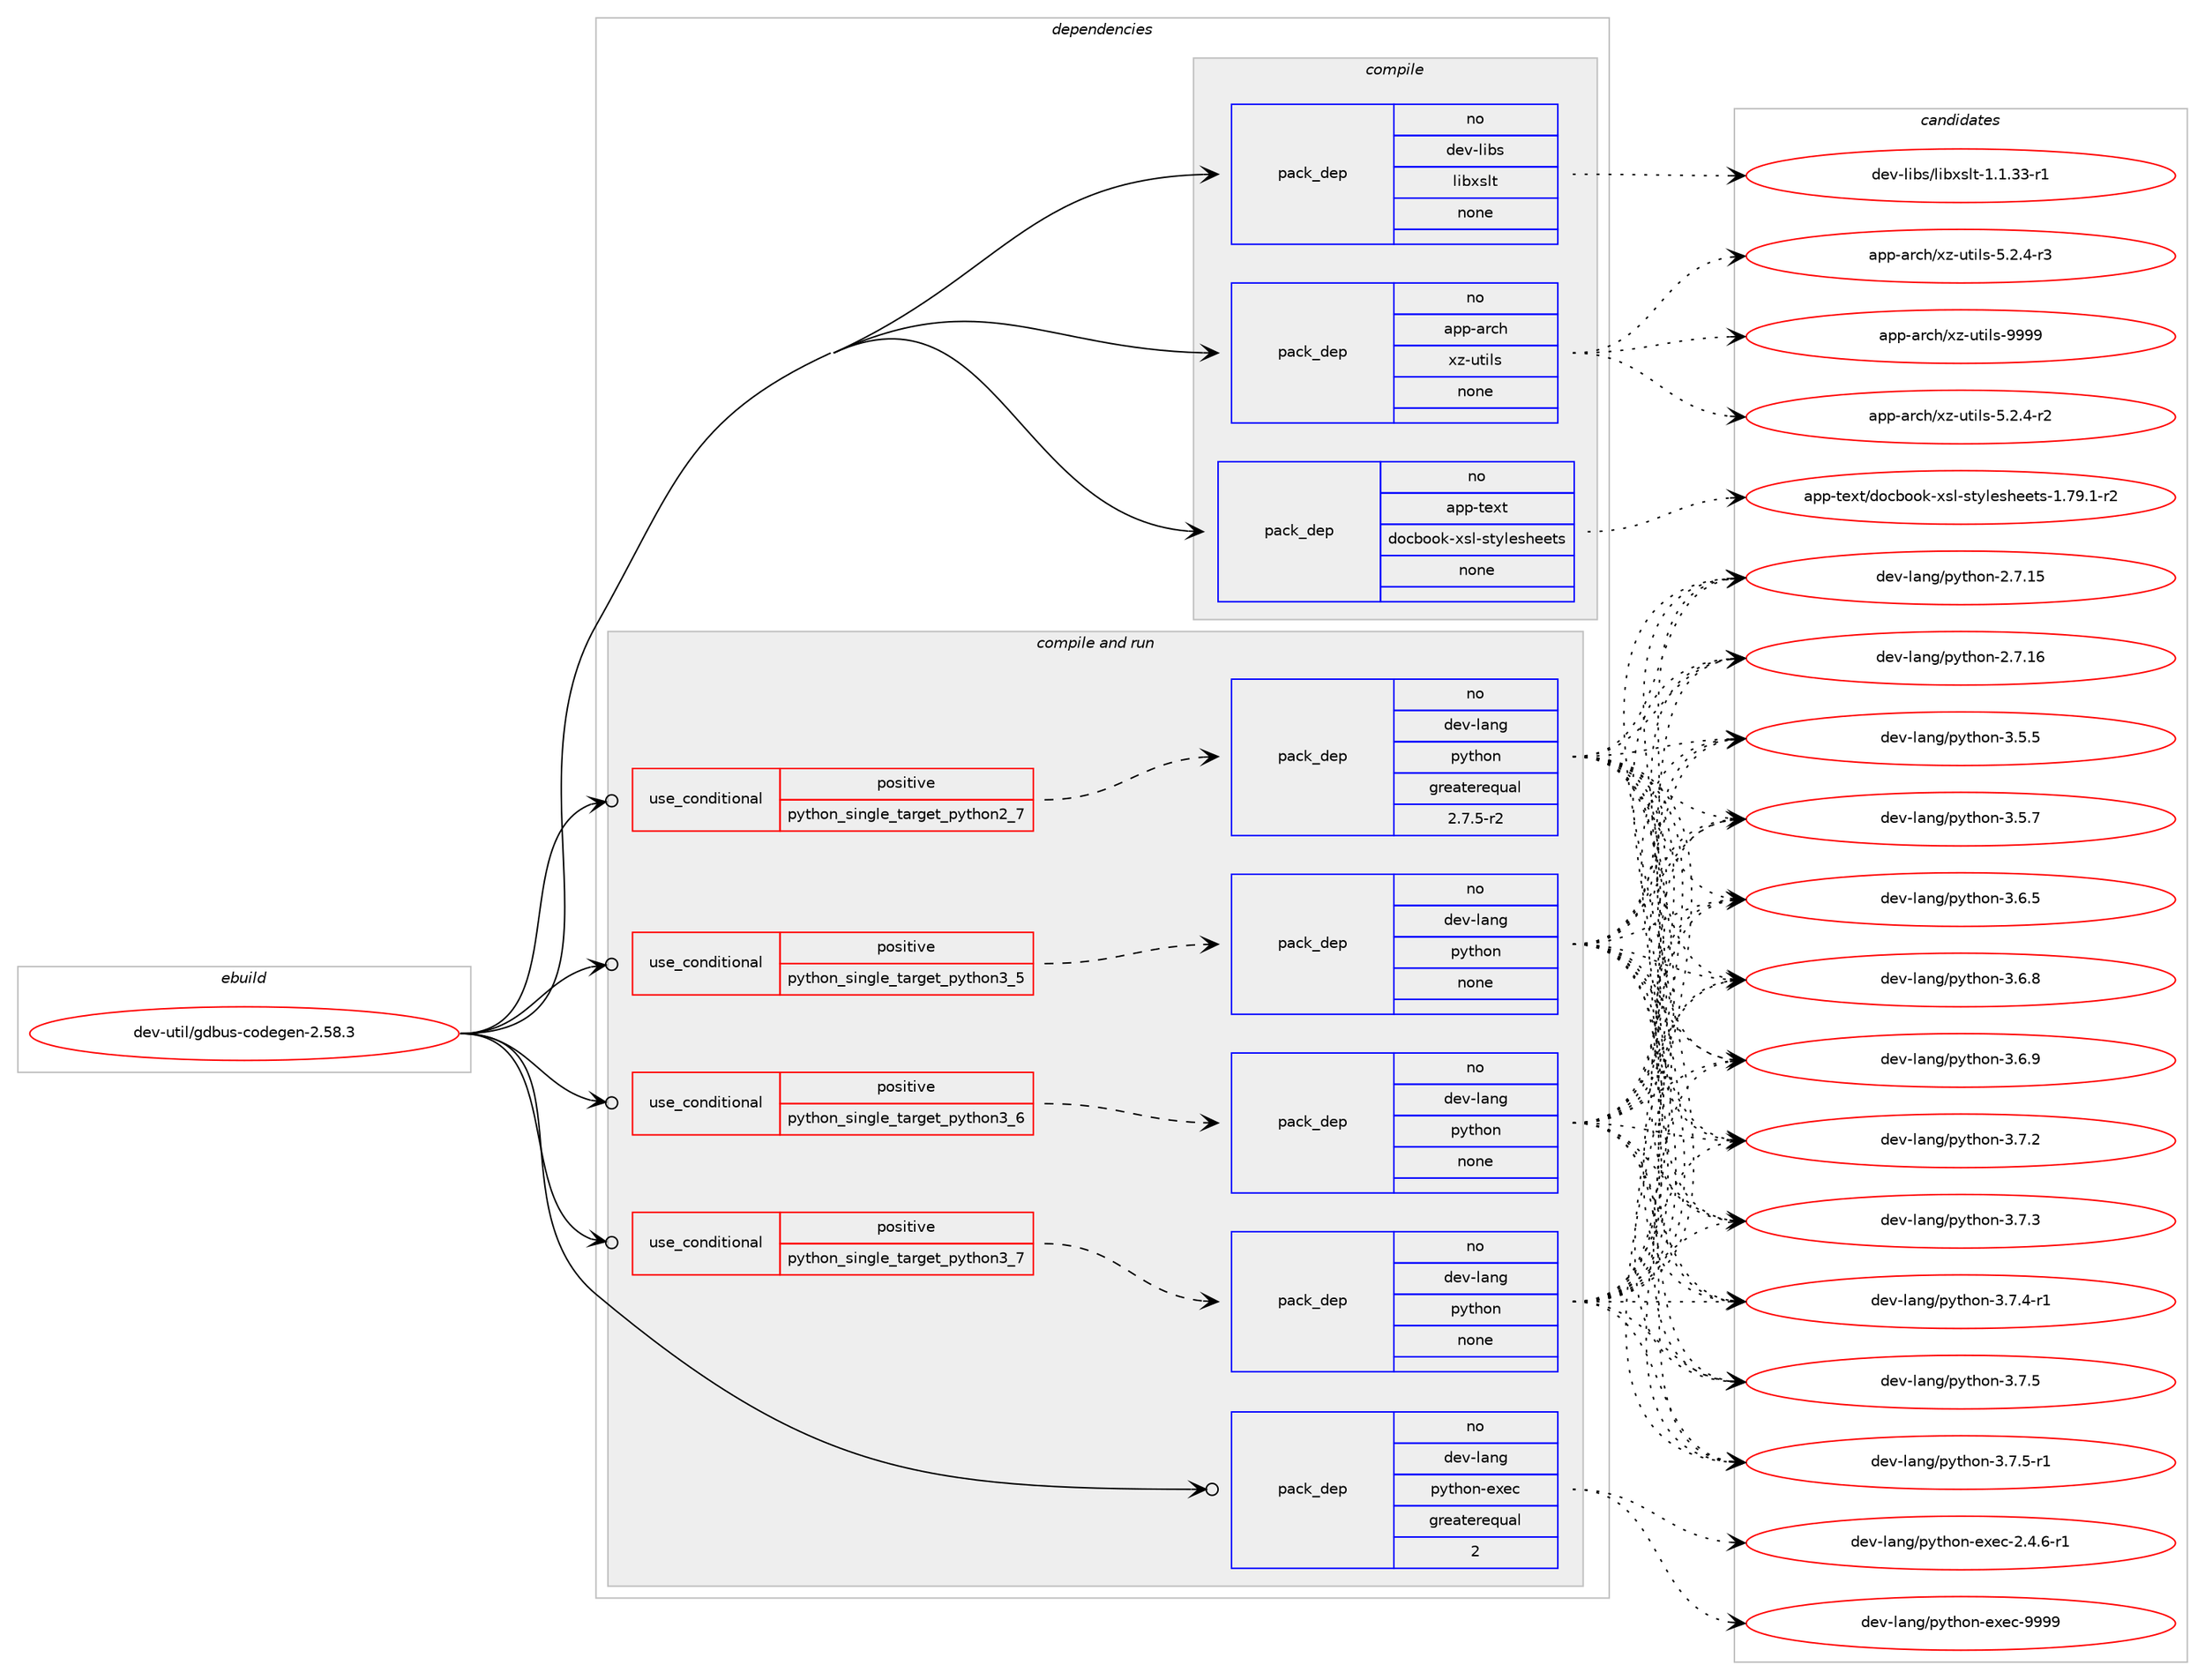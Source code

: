 digraph prolog {

# *************
# Graph options
# *************

newrank=true;
concentrate=true;
compound=true;
graph [rankdir=LR,fontname=Helvetica,fontsize=10,ranksep=1.5];#, ranksep=2.5, nodesep=0.2];
edge  [arrowhead=vee];
node  [fontname=Helvetica,fontsize=10];

# **********
# The ebuild
# **********

subgraph cluster_leftcol {
color=gray;
rank=same;
label=<<i>ebuild</i>>;
id [label="dev-util/gdbus-codegen-2.58.3", color=red, width=4, href="../dev-util/gdbus-codegen-2.58.3.svg"];
}

# ****************
# The dependencies
# ****************

subgraph cluster_midcol {
color=gray;
label=<<i>dependencies</i>>;
subgraph cluster_compile {
fillcolor="#eeeeee";
style=filled;
label=<<i>compile</i>>;
subgraph pack534191 {
dependency728971 [label=<<TABLE BORDER="0" CELLBORDER="1" CELLSPACING="0" CELLPADDING="4" WIDTH="220"><TR><TD ROWSPAN="6" CELLPADDING="30">pack_dep</TD></TR><TR><TD WIDTH="110">no</TD></TR><TR><TD>app-arch</TD></TR><TR><TD>xz-utils</TD></TR><TR><TD>none</TD></TR><TR><TD></TD></TR></TABLE>>, shape=none, color=blue];
}
id:e -> dependency728971:w [weight=20,style="solid",arrowhead="vee"];
subgraph pack534192 {
dependency728972 [label=<<TABLE BORDER="0" CELLBORDER="1" CELLSPACING="0" CELLPADDING="4" WIDTH="220"><TR><TD ROWSPAN="6" CELLPADDING="30">pack_dep</TD></TR><TR><TD WIDTH="110">no</TD></TR><TR><TD>app-text</TD></TR><TR><TD>docbook-xsl-stylesheets</TD></TR><TR><TD>none</TD></TR><TR><TD></TD></TR></TABLE>>, shape=none, color=blue];
}
id:e -> dependency728972:w [weight=20,style="solid",arrowhead="vee"];
subgraph pack534193 {
dependency728973 [label=<<TABLE BORDER="0" CELLBORDER="1" CELLSPACING="0" CELLPADDING="4" WIDTH="220"><TR><TD ROWSPAN="6" CELLPADDING="30">pack_dep</TD></TR><TR><TD WIDTH="110">no</TD></TR><TR><TD>dev-libs</TD></TR><TR><TD>libxslt</TD></TR><TR><TD>none</TD></TR><TR><TD></TD></TR></TABLE>>, shape=none, color=blue];
}
id:e -> dependency728973:w [weight=20,style="solid",arrowhead="vee"];
}
subgraph cluster_compileandrun {
fillcolor="#eeeeee";
style=filled;
label=<<i>compile and run</i>>;
subgraph cond182647 {
dependency728974 [label=<<TABLE BORDER="0" CELLBORDER="1" CELLSPACING="0" CELLPADDING="4"><TR><TD ROWSPAN="3" CELLPADDING="10">use_conditional</TD></TR><TR><TD>positive</TD></TR><TR><TD>python_single_target_python2_7</TD></TR></TABLE>>, shape=none, color=red];
subgraph pack534194 {
dependency728975 [label=<<TABLE BORDER="0" CELLBORDER="1" CELLSPACING="0" CELLPADDING="4" WIDTH="220"><TR><TD ROWSPAN="6" CELLPADDING="30">pack_dep</TD></TR><TR><TD WIDTH="110">no</TD></TR><TR><TD>dev-lang</TD></TR><TR><TD>python</TD></TR><TR><TD>greaterequal</TD></TR><TR><TD>2.7.5-r2</TD></TR></TABLE>>, shape=none, color=blue];
}
dependency728974:e -> dependency728975:w [weight=20,style="dashed",arrowhead="vee"];
}
id:e -> dependency728974:w [weight=20,style="solid",arrowhead="odotvee"];
subgraph cond182648 {
dependency728976 [label=<<TABLE BORDER="0" CELLBORDER="1" CELLSPACING="0" CELLPADDING="4"><TR><TD ROWSPAN="3" CELLPADDING="10">use_conditional</TD></TR><TR><TD>positive</TD></TR><TR><TD>python_single_target_python3_5</TD></TR></TABLE>>, shape=none, color=red];
subgraph pack534195 {
dependency728977 [label=<<TABLE BORDER="0" CELLBORDER="1" CELLSPACING="0" CELLPADDING="4" WIDTH="220"><TR><TD ROWSPAN="6" CELLPADDING="30">pack_dep</TD></TR><TR><TD WIDTH="110">no</TD></TR><TR><TD>dev-lang</TD></TR><TR><TD>python</TD></TR><TR><TD>none</TD></TR><TR><TD></TD></TR></TABLE>>, shape=none, color=blue];
}
dependency728976:e -> dependency728977:w [weight=20,style="dashed",arrowhead="vee"];
}
id:e -> dependency728976:w [weight=20,style="solid",arrowhead="odotvee"];
subgraph cond182649 {
dependency728978 [label=<<TABLE BORDER="0" CELLBORDER="1" CELLSPACING="0" CELLPADDING="4"><TR><TD ROWSPAN="3" CELLPADDING="10">use_conditional</TD></TR><TR><TD>positive</TD></TR><TR><TD>python_single_target_python3_6</TD></TR></TABLE>>, shape=none, color=red];
subgraph pack534196 {
dependency728979 [label=<<TABLE BORDER="0" CELLBORDER="1" CELLSPACING="0" CELLPADDING="4" WIDTH="220"><TR><TD ROWSPAN="6" CELLPADDING="30">pack_dep</TD></TR><TR><TD WIDTH="110">no</TD></TR><TR><TD>dev-lang</TD></TR><TR><TD>python</TD></TR><TR><TD>none</TD></TR><TR><TD></TD></TR></TABLE>>, shape=none, color=blue];
}
dependency728978:e -> dependency728979:w [weight=20,style="dashed",arrowhead="vee"];
}
id:e -> dependency728978:w [weight=20,style="solid",arrowhead="odotvee"];
subgraph cond182650 {
dependency728980 [label=<<TABLE BORDER="0" CELLBORDER="1" CELLSPACING="0" CELLPADDING="4"><TR><TD ROWSPAN="3" CELLPADDING="10">use_conditional</TD></TR><TR><TD>positive</TD></TR><TR><TD>python_single_target_python3_7</TD></TR></TABLE>>, shape=none, color=red];
subgraph pack534197 {
dependency728981 [label=<<TABLE BORDER="0" CELLBORDER="1" CELLSPACING="0" CELLPADDING="4" WIDTH="220"><TR><TD ROWSPAN="6" CELLPADDING="30">pack_dep</TD></TR><TR><TD WIDTH="110">no</TD></TR><TR><TD>dev-lang</TD></TR><TR><TD>python</TD></TR><TR><TD>none</TD></TR><TR><TD></TD></TR></TABLE>>, shape=none, color=blue];
}
dependency728980:e -> dependency728981:w [weight=20,style="dashed",arrowhead="vee"];
}
id:e -> dependency728980:w [weight=20,style="solid",arrowhead="odotvee"];
subgraph pack534198 {
dependency728982 [label=<<TABLE BORDER="0" CELLBORDER="1" CELLSPACING="0" CELLPADDING="4" WIDTH="220"><TR><TD ROWSPAN="6" CELLPADDING="30">pack_dep</TD></TR><TR><TD WIDTH="110">no</TD></TR><TR><TD>dev-lang</TD></TR><TR><TD>python-exec</TD></TR><TR><TD>greaterequal</TD></TR><TR><TD>2</TD></TR></TABLE>>, shape=none, color=blue];
}
id:e -> dependency728982:w [weight=20,style="solid",arrowhead="odotvee"];
}
subgraph cluster_run {
fillcolor="#eeeeee";
style=filled;
label=<<i>run</i>>;
}
}

# **************
# The candidates
# **************

subgraph cluster_choices {
rank=same;
color=gray;
label=<<i>candidates</i>>;

subgraph choice534191 {
color=black;
nodesep=1;
choice9711211245971149910447120122451171161051081154553465046524511450 [label="app-arch/xz-utils-5.2.4-r2", color=red, width=4,href="../app-arch/xz-utils-5.2.4-r2.svg"];
choice9711211245971149910447120122451171161051081154553465046524511451 [label="app-arch/xz-utils-5.2.4-r3", color=red, width=4,href="../app-arch/xz-utils-5.2.4-r3.svg"];
choice9711211245971149910447120122451171161051081154557575757 [label="app-arch/xz-utils-9999", color=red, width=4,href="../app-arch/xz-utils-9999.svg"];
dependency728971:e -> choice9711211245971149910447120122451171161051081154553465046524511450:w [style=dotted,weight="100"];
dependency728971:e -> choice9711211245971149910447120122451171161051081154553465046524511451:w [style=dotted,weight="100"];
dependency728971:e -> choice9711211245971149910447120122451171161051081154557575757:w [style=dotted,weight="100"];
}
subgraph choice534192 {
color=black;
nodesep=1;
choice97112112451161011201164710011199981111111074512011510845115116121108101115104101101116115454946555746494511450 [label="app-text/docbook-xsl-stylesheets-1.79.1-r2", color=red, width=4,href="../app-text/docbook-xsl-stylesheets-1.79.1-r2.svg"];
dependency728972:e -> choice97112112451161011201164710011199981111111074512011510845115116121108101115104101101116115454946555746494511450:w [style=dotted,weight="100"];
}
subgraph choice534193 {
color=black;
nodesep=1;
choice10010111845108105981154710810598120115108116454946494651514511449 [label="dev-libs/libxslt-1.1.33-r1", color=red, width=4,href="../dev-libs/libxslt-1.1.33-r1.svg"];
dependency728973:e -> choice10010111845108105981154710810598120115108116454946494651514511449:w [style=dotted,weight="100"];
}
subgraph choice534194 {
color=black;
nodesep=1;
choice10010111845108971101034711212111610411111045504655464953 [label="dev-lang/python-2.7.15", color=red, width=4,href="../dev-lang/python-2.7.15.svg"];
choice10010111845108971101034711212111610411111045504655464954 [label="dev-lang/python-2.7.16", color=red, width=4,href="../dev-lang/python-2.7.16.svg"];
choice100101118451089711010347112121116104111110455146534653 [label="dev-lang/python-3.5.5", color=red, width=4,href="../dev-lang/python-3.5.5.svg"];
choice100101118451089711010347112121116104111110455146534655 [label="dev-lang/python-3.5.7", color=red, width=4,href="../dev-lang/python-3.5.7.svg"];
choice100101118451089711010347112121116104111110455146544653 [label="dev-lang/python-3.6.5", color=red, width=4,href="../dev-lang/python-3.6.5.svg"];
choice100101118451089711010347112121116104111110455146544656 [label="dev-lang/python-3.6.8", color=red, width=4,href="../dev-lang/python-3.6.8.svg"];
choice100101118451089711010347112121116104111110455146544657 [label="dev-lang/python-3.6.9", color=red, width=4,href="../dev-lang/python-3.6.9.svg"];
choice100101118451089711010347112121116104111110455146554650 [label="dev-lang/python-3.7.2", color=red, width=4,href="../dev-lang/python-3.7.2.svg"];
choice100101118451089711010347112121116104111110455146554651 [label="dev-lang/python-3.7.3", color=red, width=4,href="../dev-lang/python-3.7.3.svg"];
choice1001011184510897110103471121211161041111104551465546524511449 [label="dev-lang/python-3.7.4-r1", color=red, width=4,href="../dev-lang/python-3.7.4-r1.svg"];
choice100101118451089711010347112121116104111110455146554653 [label="dev-lang/python-3.7.5", color=red, width=4,href="../dev-lang/python-3.7.5.svg"];
choice1001011184510897110103471121211161041111104551465546534511449 [label="dev-lang/python-3.7.5-r1", color=red, width=4,href="../dev-lang/python-3.7.5-r1.svg"];
dependency728975:e -> choice10010111845108971101034711212111610411111045504655464953:w [style=dotted,weight="100"];
dependency728975:e -> choice10010111845108971101034711212111610411111045504655464954:w [style=dotted,weight="100"];
dependency728975:e -> choice100101118451089711010347112121116104111110455146534653:w [style=dotted,weight="100"];
dependency728975:e -> choice100101118451089711010347112121116104111110455146534655:w [style=dotted,weight="100"];
dependency728975:e -> choice100101118451089711010347112121116104111110455146544653:w [style=dotted,weight="100"];
dependency728975:e -> choice100101118451089711010347112121116104111110455146544656:w [style=dotted,weight="100"];
dependency728975:e -> choice100101118451089711010347112121116104111110455146544657:w [style=dotted,weight="100"];
dependency728975:e -> choice100101118451089711010347112121116104111110455146554650:w [style=dotted,weight="100"];
dependency728975:e -> choice100101118451089711010347112121116104111110455146554651:w [style=dotted,weight="100"];
dependency728975:e -> choice1001011184510897110103471121211161041111104551465546524511449:w [style=dotted,weight="100"];
dependency728975:e -> choice100101118451089711010347112121116104111110455146554653:w [style=dotted,weight="100"];
dependency728975:e -> choice1001011184510897110103471121211161041111104551465546534511449:w [style=dotted,weight="100"];
}
subgraph choice534195 {
color=black;
nodesep=1;
choice10010111845108971101034711212111610411111045504655464953 [label="dev-lang/python-2.7.15", color=red, width=4,href="../dev-lang/python-2.7.15.svg"];
choice10010111845108971101034711212111610411111045504655464954 [label="dev-lang/python-2.7.16", color=red, width=4,href="../dev-lang/python-2.7.16.svg"];
choice100101118451089711010347112121116104111110455146534653 [label="dev-lang/python-3.5.5", color=red, width=4,href="../dev-lang/python-3.5.5.svg"];
choice100101118451089711010347112121116104111110455146534655 [label="dev-lang/python-3.5.7", color=red, width=4,href="../dev-lang/python-3.5.7.svg"];
choice100101118451089711010347112121116104111110455146544653 [label="dev-lang/python-3.6.5", color=red, width=4,href="../dev-lang/python-3.6.5.svg"];
choice100101118451089711010347112121116104111110455146544656 [label="dev-lang/python-3.6.8", color=red, width=4,href="../dev-lang/python-3.6.8.svg"];
choice100101118451089711010347112121116104111110455146544657 [label="dev-lang/python-3.6.9", color=red, width=4,href="../dev-lang/python-3.6.9.svg"];
choice100101118451089711010347112121116104111110455146554650 [label="dev-lang/python-3.7.2", color=red, width=4,href="../dev-lang/python-3.7.2.svg"];
choice100101118451089711010347112121116104111110455146554651 [label="dev-lang/python-3.7.3", color=red, width=4,href="../dev-lang/python-3.7.3.svg"];
choice1001011184510897110103471121211161041111104551465546524511449 [label="dev-lang/python-3.7.4-r1", color=red, width=4,href="../dev-lang/python-3.7.4-r1.svg"];
choice100101118451089711010347112121116104111110455146554653 [label="dev-lang/python-3.7.5", color=red, width=4,href="../dev-lang/python-3.7.5.svg"];
choice1001011184510897110103471121211161041111104551465546534511449 [label="dev-lang/python-3.7.5-r1", color=red, width=4,href="../dev-lang/python-3.7.5-r1.svg"];
dependency728977:e -> choice10010111845108971101034711212111610411111045504655464953:w [style=dotted,weight="100"];
dependency728977:e -> choice10010111845108971101034711212111610411111045504655464954:w [style=dotted,weight="100"];
dependency728977:e -> choice100101118451089711010347112121116104111110455146534653:w [style=dotted,weight="100"];
dependency728977:e -> choice100101118451089711010347112121116104111110455146534655:w [style=dotted,weight="100"];
dependency728977:e -> choice100101118451089711010347112121116104111110455146544653:w [style=dotted,weight="100"];
dependency728977:e -> choice100101118451089711010347112121116104111110455146544656:w [style=dotted,weight="100"];
dependency728977:e -> choice100101118451089711010347112121116104111110455146544657:w [style=dotted,weight="100"];
dependency728977:e -> choice100101118451089711010347112121116104111110455146554650:w [style=dotted,weight="100"];
dependency728977:e -> choice100101118451089711010347112121116104111110455146554651:w [style=dotted,weight="100"];
dependency728977:e -> choice1001011184510897110103471121211161041111104551465546524511449:w [style=dotted,weight="100"];
dependency728977:e -> choice100101118451089711010347112121116104111110455146554653:w [style=dotted,weight="100"];
dependency728977:e -> choice1001011184510897110103471121211161041111104551465546534511449:w [style=dotted,weight="100"];
}
subgraph choice534196 {
color=black;
nodesep=1;
choice10010111845108971101034711212111610411111045504655464953 [label="dev-lang/python-2.7.15", color=red, width=4,href="../dev-lang/python-2.7.15.svg"];
choice10010111845108971101034711212111610411111045504655464954 [label="dev-lang/python-2.7.16", color=red, width=4,href="../dev-lang/python-2.7.16.svg"];
choice100101118451089711010347112121116104111110455146534653 [label="dev-lang/python-3.5.5", color=red, width=4,href="../dev-lang/python-3.5.5.svg"];
choice100101118451089711010347112121116104111110455146534655 [label="dev-lang/python-3.5.7", color=red, width=4,href="../dev-lang/python-3.5.7.svg"];
choice100101118451089711010347112121116104111110455146544653 [label="dev-lang/python-3.6.5", color=red, width=4,href="../dev-lang/python-3.6.5.svg"];
choice100101118451089711010347112121116104111110455146544656 [label="dev-lang/python-3.6.8", color=red, width=4,href="../dev-lang/python-3.6.8.svg"];
choice100101118451089711010347112121116104111110455146544657 [label="dev-lang/python-3.6.9", color=red, width=4,href="../dev-lang/python-3.6.9.svg"];
choice100101118451089711010347112121116104111110455146554650 [label="dev-lang/python-3.7.2", color=red, width=4,href="../dev-lang/python-3.7.2.svg"];
choice100101118451089711010347112121116104111110455146554651 [label="dev-lang/python-3.7.3", color=red, width=4,href="../dev-lang/python-3.7.3.svg"];
choice1001011184510897110103471121211161041111104551465546524511449 [label="dev-lang/python-3.7.4-r1", color=red, width=4,href="../dev-lang/python-3.7.4-r1.svg"];
choice100101118451089711010347112121116104111110455146554653 [label="dev-lang/python-3.7.5", color=red, width=4,href="../dev-lang/python-3.7.5.svg"];
choice1001011184510897110103471121211161041111104551465546534511449 [label="dev-lang/python-3.7.5-r1", color=red, width=4,href="../dev-lang/python-3.7.5-r1.svg"];
dependency728979:e -> choice10010111845108971101034711212111610411111045504655464953:w [style=dotted,weight="100"];
dependency728979:e -> choice10010111845108971101034711212111610411111045504655464954:w [style=dotted,weight="100"];
dependency728979:e -> choice100101118451089711010347112121116104111110455146534653:w [style=dotted,weight="100"];
dependency728979:e -> choice100101118451089711010347112121116104111110455146534655:w [style=dotted,weight="100"];
dependency728979:e -> choice100101118451089711010347112121116104111110455146544653:w [style=dotted,weight="100"];
dependency728979:e -> choice100101118451089711010347112121116104111110455146544656:w [style=dotted,weight="100"];
dependency728979:e -> choice100101118451089711010347112121116104111110455146544657:w [style=dotted,weight="100"];
dependency728979:e -> choice100101118451089711010347112121116104111110455146554650:w [style=dotted,weight="100"];
dependency728979:e -> choice100101118451089711010347112121116104111110455146554651:w [style=dotted,weight="100"];
dependency728979:e -> choice1001011184510897110103471121211161041111104551465546524511449:w [style=dotted,weight="100"];
dependency728979:e -> choice100101118451089711010347112121116104111110455146554653:w [style=dotted,weight="100"];
dependency728979:e -> choice1001011184510897110103471121211161041111104551465546534511449:w [style=dotted,weight="100"];
}
subgraph choice534197 {
color=black;
nodesep=1;
choice10010111845108971101034711212111610411111045504655464953 [label="dev-lang/python-2.7.15", color=red, width=4,href="../dev-lang/python-2.7.15.svg"];
choice10010111845108971101034711212111610411111045504655464954 [label="dev-lang/python-2.7.16", color=red, width=4,href="../dev-lang/python-2.7.16.svg"];
choice100101118451089711010347112121116104111110455146534653 [label="dev-lang/python-3.5.5", color=red, width=4,href="../dev-lang/python-3.5.5.svg"];
choice100101118451089711010347112121116104111110455146534655 [label="dev-lang/python-3.5.7", color=red, width=4,href="../dev-lang/python-3.5.7.svg"];
choice100101118451089711010347112121116104111110455146544653 [label="dev-lang/python-3.6.5", color=red, width=4,href="../dev-lang/python-3.6.5.svg"];
choice100101118451089711010347112121116104111110455146544656 [label="dev-lang/python-3.6.8", color=red, width=4,href="../dev-lang/python-3.6.8.svg"];
choice100101118451089711010347112121116104111110455146544657 [label="dev-lang/python-3.6.9", color=red, width=4,href="../dev-lang/python-3.6.9.svg"];
choice100101118451089711010347112121116104111110455146554650 [label="dev-lang/python-3.7.2", color=red, width=4,href="../dev-lang/python-3.7.2.svg"];
choice100101118451089711010347112121116104111110455146554651 [label="dev-lang/python-3.7.3", color=red, width=4,href="../dev-lang/python-3.7.3.svg"];
choice1001011184510897110103471121211161041111104551465546524511449 [label="dev-lang/python-3.7.4-r1", color=red, width=4,href="../dev-lang/python-3.7.4-r1.svg"];
choice100101118451089711010347112121116104111110455146554653 [label="dev-lang/python-3.7.5", color=red, width=4,href="../dev-lang/python-3.7.5.svg"];
choice1001011184510897110103471121211161041111104551465546534511449 [label="dev-lang/python-3.7.5-r1", color=red, width=4,href="../dev-lang/python-3.7.5-r1.svg"];
dependency728981:e -> choice10010111845108971101034711212111610411111045504655464953:w [style=dotted,weight="100"];
dependency728981:e -> choice10010111845108971101034711212111610411111045504655464954:w [style=dotted,weight="100"];
dependency728981:e -> choice100101118451089711010347112121116104111110455146534653:w [style=dotted,weight="100"];
dependency728981:e -> choice100101118451089711010347112121116104111110455146534655:w [style=dotted,weight="100"];
dependency728981:e -> choice100101118451089711010347112121116104111110455146544653:w [style=dotted,weight="100"];
dependency728981:e -> choice100101118451089711010347112121116104111110455146544656:w [style=dotted,weight="100"];
dependency728981:e -> choice100101118451089711010347112121116104111110455146544657:w [style=dotted,weight="100"];
dependency728981:e -> choice100101118451089711010347112121116104111110455146554650:w [style=dotted,weight="100"];
dependency728981:e -> choice100101118451089711010347112121116104111110455146554651:w [style=dotted,weight="100"];
dependency728981:e -> choice1001011184510897110103471121211161041111104551465546524511449:w [style=dotted,weight="100"];
dependency728981:e -> choice100101118451089711010347112121116104111110455146554653:w [style=dotted,weight="100"];
dependency728981:e -> choice1001011184510897110103471121211161041111104551465546534511449:w [style=dotted,weight="100"];
}
subgraph choice534198 {
color=black;
nodesep=1;
choice10010111845108971101034711212111610411111045101120101994550465246544511449 [label="dev-lang/python-exec-2.4.6-r1", color=red, width=4,href="../dev-lang/python-exec-2.4.6-r1.svg"];
choice10010111845108971101034711212111610411111045101120101994557575757 [label="dev-lang/python-exec-9999", color=red, width=4,href="../dev-lang/python-exec-9999.svg"];
dependency728982:e -> choice10010111845108971101034711212111610411111045101120101994550465246544511449:w [style=dotted,weight="100"];
dependency728982:e -> choice10010111845108971101034711212111610411111045101120101994557575757:w [style=dotted,weight="100"];
}
}

}
